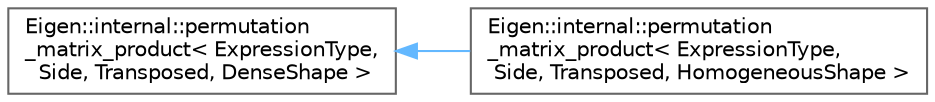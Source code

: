 digraph "Graphical Class Hierarchy"
{
 // LATEX_PDF_SIZE
  bgcolor="transparent";
  edge [fontname=Helvetica,fontsize=10,labelfontname=Helvetica,labelfontsize=10];
  node [fontname=Helvetica,fontsize=10,shape=box,height=0.2,width=0.4];
  rankdir="LR";
  Node0 [id="Node000000",label="Eigen::internal::permutation\l_matrix_product\< ExpressionType,\l Side, Transposed, DenseShape \>",height=0.2,width=0.4,color="grey40", fillcolor="white", style="filled",URL="$structEigen_1_1internal_1_1permutation__matrix__product_3_01ExpressionType_00_01Side_00_01Transposed_00_01DenseShape_01_4.html",tooltip=" "];
  Node0 -> Node1 [id="edge981_Node000000_Node000001",dir="back",color="steelblue1",style="solid",tooltip=" "];
  Node1 [id="Node000001",label="Eigen::internal::permutation\l_matrix_product\< ExpressionType,\l Side, Transposed, HomogeneousShape \>",height=0.2,width=0.4,color="grey40", fillcolor="white", style="filled",URL="$structEigen_1_1internal_1_1permutation__matrix__product_3_01ExpressionType_00_01Side_00_01Transposed_00_01HomogeneousShape_01_4.html",tooltip=" "];
}
